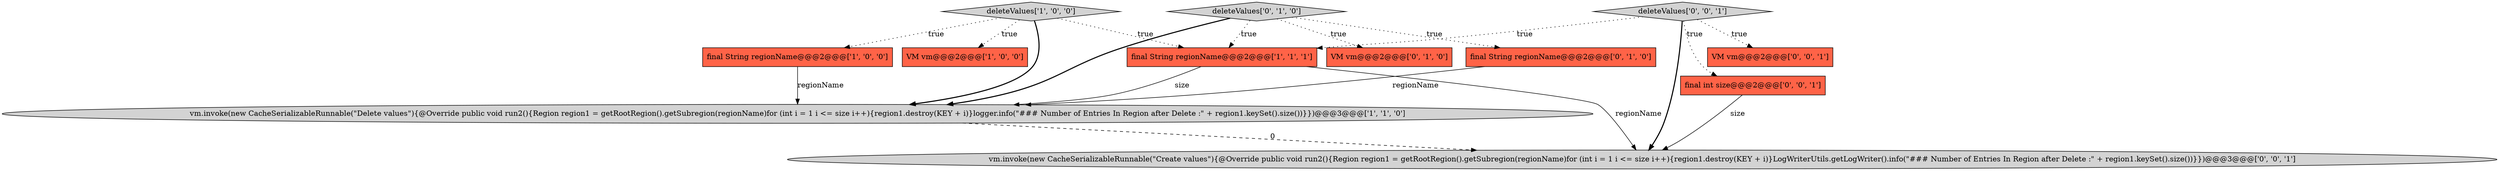 digraph {
1 [style = filled, label = "final String regionName@@@2@@@['1', '0', '0']", fillcolor = tomato, shape = box image = "AAA0AAABBB1BBB"];
2 [style = filled, label = "VM vm@@@2@@@['1', '0', '0']", fillcolor = tomato, shape = box image = "AAA0AAABBB1BBB"];
3 [style = filled, label = "final String regionName@@@2@@@['1', '1', '1']", fillcolor = tomato, shape = box image = "AAA0AAABBB1BBB"];
6 [style = filled, label = "VM vm@@@2@@@['0', '1', '0']", fillcolor = tomato, shape = box image = "AAA0AAABBB2BBB"];
4 [style = filled, label = "vm.invoke(new CacheSerializableRunnable(\"Delete values\"){@Override public void run2(){Region region1 = getRootRegion().getSubregion(regionName)for (int i = 1 i <= size i++){region1.destroy(KEY + i)}logger.info(\"### Number of Entries In Region after Delete :\" + region1.keySet().size())}})@@@3@@@['1', '1', '0']", fillcolor = lightgray, shape = ellipse image = "AAA0AAABBB1BBB"];
7 [style = filled, label = "deleteValues['0', '1', '0']", fillcolor = lightgray, shape = diamond image = "AAA0AAABBB2BBB"];
10 [style = filled, label = "VM vm@@@2@@@['0', '0', '1']", fillcolor = tomato, shape = box image = "AAA0AAABBB3BBB"];
5 [style = filled, label = "final String regionName@@@2@@@['0', '1', '0']", fillcolor = tomato, shape = box image = "AAA0AAABBB2BBB"];
11 [style = filled, label = "vm.invoke(new CacheSerializableRunnable(\"Create values\"){@Override public void run2(){Region region1 = getRootRegion().getSubregion(regionName)for (int i = 1 i <= size i++){region1.destroy(KEY + i)}LogWriterUtils.getLogWriter().info(\"### Number of Entries In Region after Delete :\" + region1.keySet().size())}})@@@3@@@['0', '0', '1']", fillcolor = lightgray, shape = ellipse image = "AAA0AAABBB3BBB"];
8 [style = filled, label = "deleteValues['0', '0', '1']", fillcolor = lightgray, shape = diamond image = "AAA0AAABBB3BBB"];
0 [style = filled, label = "deleteValues['1', '0', '0']", fillcolor = lightgray, shape = diamond image = "AAA0AAABBB1BBB"];
9 [style = filled, label = "final int size@@@2@@@['0', '0', '1']", fillcolor = tomato, shape = box image = "AAA0AAABBB3BBB"];
0->2 [style = dotted, label="true"];
8->10 [style = dotted, label="true"];
8->11 [style = bold, label=""];
0->3 [style = dotted, label="true"];
8->3 [style = dotted, label="true"];
4->11 [style = dashed, label="0"];
0->1 [style = dotted, label="true"];
8->9 [style = dotted, label="true"];
0->4 [style = bold, label=""];
7->4 [style = bold, label=""];
3->11 [style = solid, label="regionName"];
3->4 [style = solid, label="size"];
1->4 [style = solid, label="regionName"];
9->11 [style = solid, label="size"];
7->3 [style = dotted, label="true"];
7->5 [style = dotted, label="true"];
5->4 [style = solid, label="regionName"];
7->6 [style = dotted, label="true"];
}
